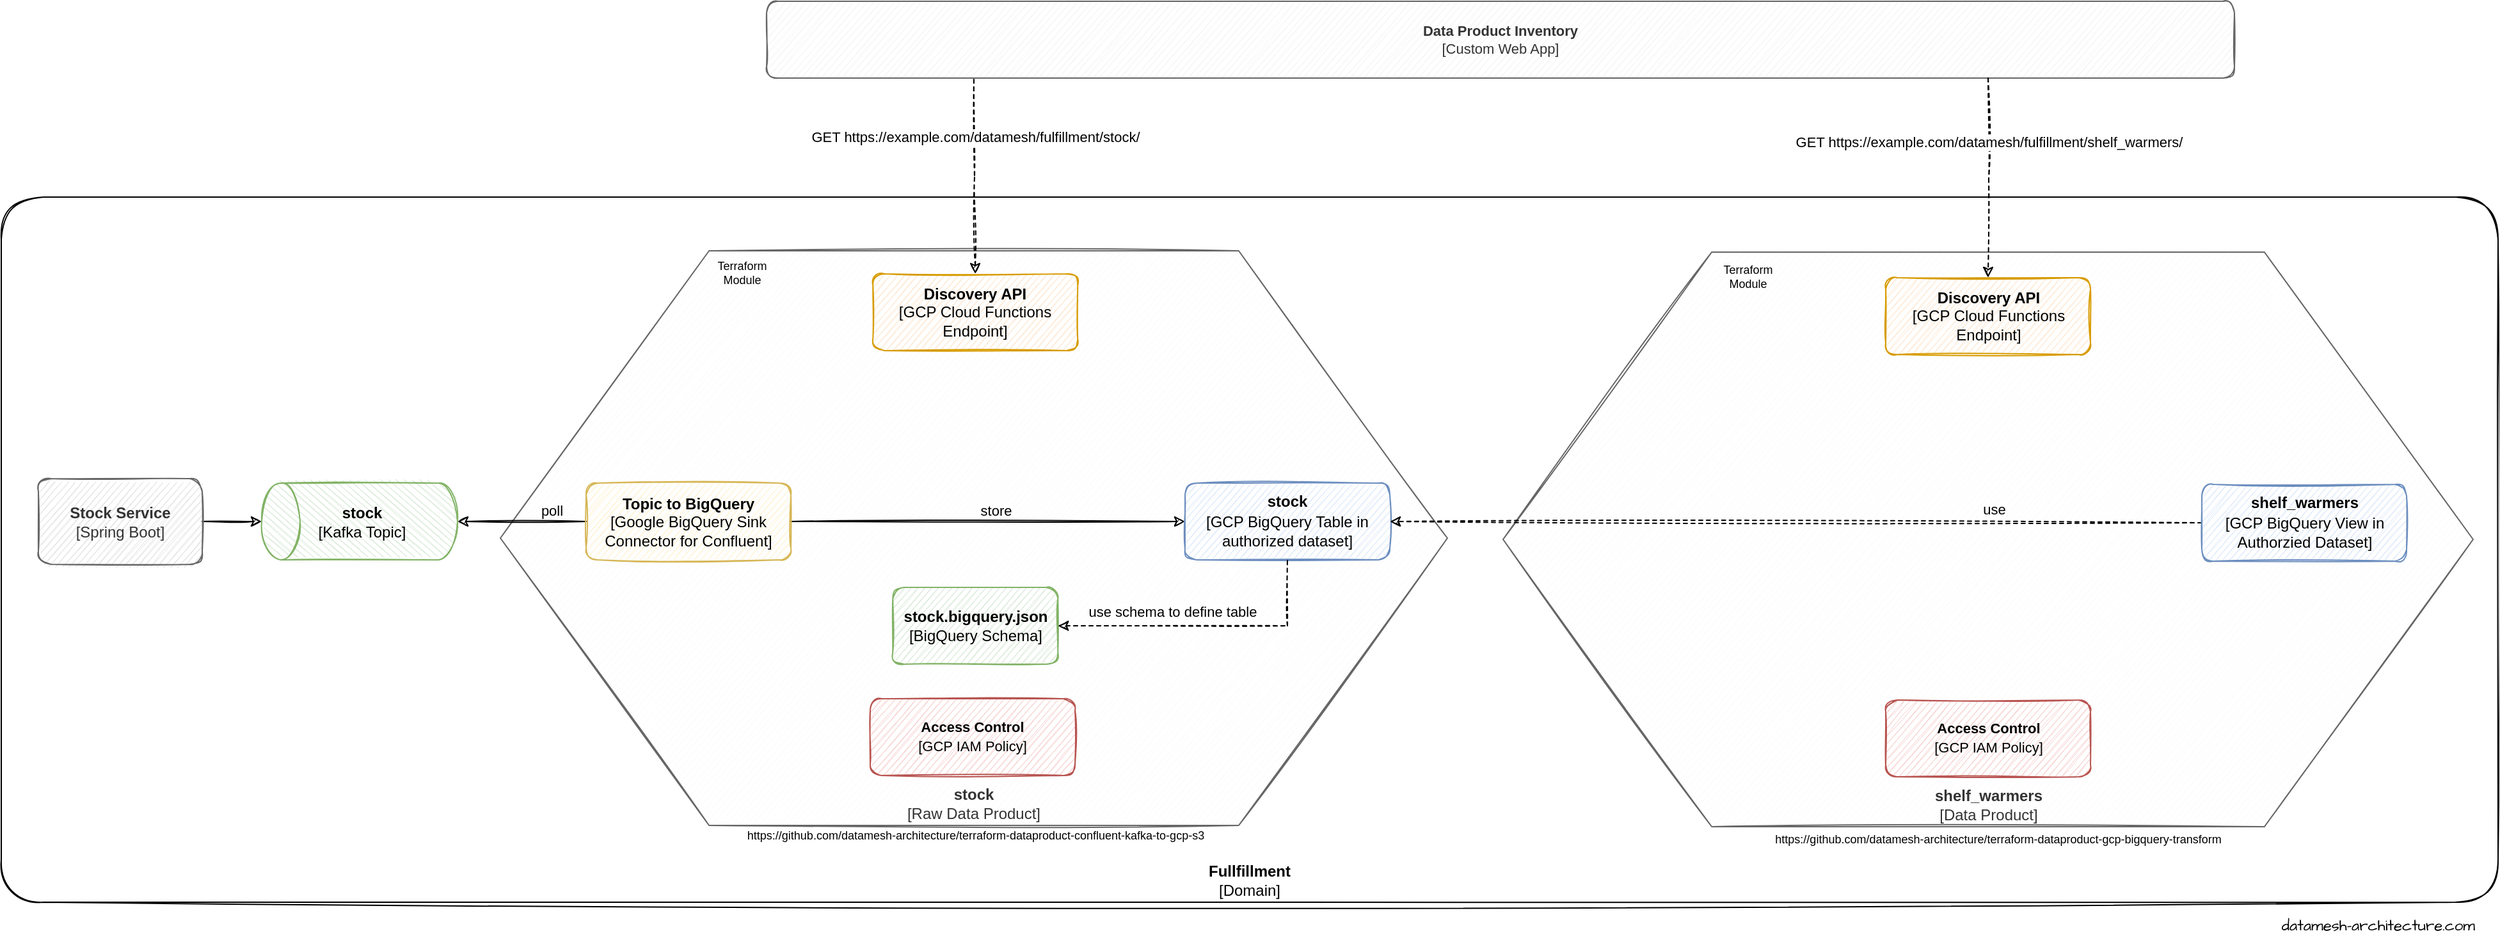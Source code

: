 <mxfile version="21.6.1" type="device">
  <diagram id="DWjpSvbVxY2pOprUcE6g" name="Page-1">
    <mxGraphModel dx="1242" dy="1278" grid="0" gridSize="10" guides="1" tooltips="1" connect="1" arrows="1" fold="1" page="0" pageScale="1" pageWidth="827" pageHeight="1169" math="0" shadow="0">
      <root>
        <mxCell id="0" />
        <mxCell id="1" parent="0" />
        <mxCell id="258" value="&lt;b&gt;Fullfillment&lt;/b&gt;&lt;br&gt;[Domain]" style="rounded=1;whiteSpace=wrap;html=1;verticalAlign=bottom;fontStyle=0;arcSize=6;sketch=1;" parent="1" vertex="1">
          <mxGeometry x="153" y="53" width="1951" height="551" as="geometry" />
        </mxCell>
        <mxCell id="323" value="&lt;b&gt;shelf_warmers&lt;/b&gt;&lt;br&gt;[Data Product]" style="shape=hexagon;perimeter=hexagonPerimeter2;whiteSpace=wrap;html=1;fixedSize=1;rounded=0;glass=0;fontFamily=Helvetica;fontSize=12;size=163.059;verticalAlign=bottom;fillColor=#FCFCFC;fontColor=#333333;strokeColor=#666666;sketch=1;" parent="1" vertex="1">
          <mxGeometry x="1326.5" y="96" width="758" height="449" as="geometry" />
        </mxCell>
        <mxCell id="322" value="&lt;b&gt;stock&lt;/b&gt;&lt;br&gt;[Raw Data Product]" style="shape=hexagon;perimeter=hexagonPerimeter2;whiteSpace=wrap;html=1;fixedSize=1;rounded=0;glass=0;fontFamily=Helvetica;fontSize=12;size=163.059;verticalAlign=bottom;fillColor=#FCFCFC;fontColor=#333333;strokeColor=#666666;sketch=1;" parent="1" vertex="1">
          <mxGeometry x="543" y="95" width="740" height="449" as="geometry" />
        </mxCell>
        <mxCell id="263" style="edgeStyle=orthogonalEdgeStyle;rounded=0;orthogonalLoop=1;jettySize=auto;html=1;entryX=0;entryY=0.5;entryDx=0;entryDy=0;startArrow=classic;startFill=1;endArrow=none;endFill=0;sketch=1;" parent="1" source="260" target="262" edge="1">
          <mxGeometry relative="1" as="geometry" />
        </mxCell>
        <mxCell id="284" value="poll" style="edgeLabel;html=1;align=center;verticalAlign=middle;resizable=0;points=[];fontSize=11;fontFamily=Helvetica;sketch=1;" parent="263" vertex="1" connectable="0">
          <mxGeometry x="0.595" y="3" relative="1" as="geometry">
            <mxPoint x="-7" y="-6" as="offset" />
          </mxGeometry>
        </mxCell>
        <mxCell id="260" value="" style="shape=cylinder3;whiteSpace=wrap;html=1;boundedLbl=1;backgroundOutline=1;size=15;rotation=-90;fillColor=#d5e8d4;strokeColor=#82b366;sketch=1;" parent="1" vertex="1">
          <mxGeometry x="403" y="230" width="60" height="153" as="geometry" />
        </mxCell>
        <mxCell id="261" value="&lt;b&gt;stock&lt;/b&gt;&lt;br&gt;[Kafka Topic]" style="text;html=1;strokeColor=none;fillColor=none;align=center;verticalAlign=middle;whiteSpace=wrap;rounded=0;sketch=1;" parent="1" vertex="1">
          <mxGeometry x="386.25" y="291.5" width="98" height="30" as="geometry" />
        </mxCell>
        <mxCell id="265" style="rounded=0;orthogonalLoop=1;jettySize=auto;html=1;entryX=0;entryY=0.5;entryDx=0;entryDy=0;sketch=1;" parent="1" source="262" target="273" edge="1">
          <mxGeometry relative="1" as="geometry">
            <mxPoint x="834.12" y="306.5" as="targetPoint" />
          </mxGeometry>
        </mxCell>
        <mxCell id="283" value="store" style="edgeLabel;html=1;align=center;verticalAlign=middle;resizable=0;points=[];fontSize=11;fontFamily=Helvetica;sketch=1;" parent="265" vertex="1" connectable="0">
          <mxGeometry x="0.052" y="4" relative="1" as="geometry">
            <mxPoint x="-2" y="-5" as="offset" />
          </mxGeometry>
        </mxCell>
        <mxCell id="262" value="&lt;b&gt;Topic to BigQuery&lt;br&gt;&lt;/b&gt;[Google BigQuery Sink Connector for Confluent]" style="rounded=1;whiteSpace=wrap;html=1;fillColor=#fff2cc;strokeColor=#d6b656;sketch=1;" parent="1" vertex="1">
          <mxGeometry x="610" y="276.5" width="160" height="60" as="geometry" />
        </mxCell>
        <mxCell id="269" style="edgeStyle=orthogonalEdgeStyle;rounded=0;orthogonalLoop=1;jettySize=auto;html=1;sketch=1;" parent="1" source="268" target="260" edge="1">
          <mxGeometry relative="1" as="geometry" />
        </mxCell>
        <mxCell id="268" value="&lt;b style=&quot;font-size: 12px;&quot;&gt;Stock Service&lt;br style=&quot;font-size: 12px;&quot;&gt;&lt;/b&gt;[Spring Boot]" style="rounded=1;whiteSpace=wrap;html=1;verticalAlign=middle;fontSize=12;fillColor=#E0E0E0;fontColor=#333333;strokeColor=#666666;sketch=1;" parent="1" vertex="1">
          <mxGeometry x="182" y="273" width="128" height="67" as="geometry" />
        </mxCell>
        <mxCell id="273" value="&lt;font face=&quot;Helvetica&quot; style=&quot;font-size: 12px;&quot;&gt;&lt;b style=&quot;font-size: 12px;&quot;&gt;stock&lt;br style=&quot;font-size: 12px;&quot;&gt;&lt;/b&gt;[GCP BigQuery Table in authorized dataset]&lt;/font&gt;" style="rounded=1;whiteSpace=wrap;html=1;fontFamily=Courier New;fontSize=12;fillColor=#dae8fc;strokeColor=#6c8ebf;sketch=1;" parent="1" vertex="1">
          <mxGeometry x="1078" y="276.5" width="160" height="60" as="geometry" />
        </mxCell>
        <mxCell id="275" value="&lt;b&gt;Discovery API&lt;br&gt;&lt;/b&gt;[GCP Cloud Functions Endpoint]" style="rounded=1;whiteSpace=wrap;html=1;fillColor=#ffe6cc;strokeColor=#d79b00;sketch=1;" parent="1" vertex="1">
          <mxGeometry x="834.12" y="113" width="160" height="60" as="geometry" />
        </mxCell>
        <mxCell id="277" style="edgeStyle=orthogonalEdgeStyle;rounded=0;orthogonalLoop=1;jettySize=auto;html=1;entryX=0.5;entryY=0;entryDx=0;entryDy=0;fontFamily=Helvetica;fontSize=11;dashed=1;sketch=1;" parent="1" target="275" edge="1">
          <mxGeometry relative="1" as="geometry">
            <mxPoint x="913" y="-39" as="sourcePoint" />
          </mxGeometry>
        </mxCell>
        <mxCell id="278" value="GET https://example.com/datamesh/fulfillment/stock/" style="edgeLabel;html=1;align=center;verticalAlign=middle;resizable=0;points=[];fontSize=11;fontFamily=Helvetica;sketch=1;" parent="277" vertex="1" connectable="0">
          <mxGeometry x="-0.41" relative="1" as="geometry">
            <mxPoint as="offset" />
          </mxGeometry>
        </mxCell>
        <mxCell id="276" value="&lt;b&gt;Data Product Inventory&lt;br&gt;&lt;/b&gt;[Custom Web App]" style="rounded=1;whiteSpace=wrap;html=1;fontFamily=Helvetica;fontSize=11;sketch=1;fillColor=#f5f5f5;fontColor=#333333;strokeColor=#666666;" parent="1" vertex="1">
          <mxGeometry x="751" y="-100" width="1147" height="60" as="geometry" />
        </mxCell>
        <UserObject label="&lt;b&gt;stock.bigquery.json&lt;/b&gt;&lt;br&gt;[BigQuery Schema]" link="https://github.com/datamesh-architecture/terraform-dataproduct-examples/blob/main/shelf_warmers/dataproduct-confluent-kafka-to-gcp-bigquery/schema/stock.bigquery.json" linkTarget="_blank" id="279">
          <mxCell style="rounded=1;whiteSpace=wrap;html=1;fillColor=#d5e8d4;strokeColor=#82b366;sketch=1;" parent="1" vertex="1">
            <mxGeometry x="849.62" y="358" width="129" height="60" as="geometry" />
          </mxCell>
        </UserObject>
        <mxCell id="297" value="&lt;b&gt;Discovery API&lt;br&gt;&lt;/b&gt;[GCP Cloud Functions Endpoint]" style="rounded=1;whiteSpace=wrap;html=1;fillColor=#ffe6cc;strokeColor=#d79b00;sketch=1;" parent="1" vertex="1">
          <mxGeometry x="1625.5" y="116" width="160" height="60" as="geometry" />
        </mxCell>
        <mxCell id="299" style="rounded=0;orthogonalLoop=1;jettySize=auto;html=1;entryX=1;entryY=0.5;entryDx=0;entryDy=0;fontFamily=Helvetica;fontSize=11;startArrow=none;startFill=0;endArrow=classic;endFill=1;dashed=1;exitX=0;exitY=0.5;exitDx=0;exitDy=0;sketch=1;" parent="1" source="301" target="273" edge="1">
          <mxGeometry relative="1" as="geometry">
            <Array as="points" />
            <mxPoint x="1427.5" y="307.5" as="sourcePoint" />
          </mxGeometry>
        </mxCell>
        <mxCell id="300" value="use" style="edgeLabel;html=1;align=center;verticalAlign=middle;resizable=0;points=[];fontSize=11;fontFamily=Helvetica;sketch=1;" parent="299" vertex="1" connectable="0">
          <mxGeometry x="-0.47" y="1" relative="1" as="geometry">
            <mxPoint x="5" y="-11" as="offset" />
          </mxGeometry>
        </mxCell>
        <mxCell id="301" value="&lt;font face=&quot;Helvetica&quot; style=&quot;font-size: 12px;&quot;&gt;&lt;b style=&quot;font-size: 12px;&quot;&gt;shelf_warmers&lt;br style=&quot;font-size: 12px;&quot;&gt;&lt;/b&gt;[GCP BigQuery View in Authorzied Dataset]&lt;/font&gt;" style="rounded=1;whiteSpace=wrap;html=1;fontFamily=Courier New;fontSize=12;fillColor=#dae8fc;strokeColor=#6c8ebf;sketch=1;" parent="1" vertex="1">
          <mxGeometry x="1872.5" y="277.5" width="160" height="60" as="geometry" />
        </mxCell>
        <mxCell id="307" style="edgeStyle=orthogonalEdgeStyle;rounded=0;orthogonalLoop=1;jettySize=auto;html=1;entryX=0.5;entryY=0;entryDx=0;entryDy=0;fontFamily=Helvetica;fontSize=11;dashed=1;sketch=1;" parent="1" target="297" edge="1">
          <mxGeometry relative="1" as="geometry">
            <mxPoint x="1705.5" y="-40" as="sourcePoint" />
            <mxPoint x="744.0" y="160" as="targetPoint" />
          </mxGeometry>
        </mxCell>
        <mxCell id="308" value="GET https://example.com/datamesh/fulfillment/shelf_warmers/" style="edgeLabel;html=1;align=center;verticalAlign=middle;resizable=0;points=[];fontSize=11;fontFamily=Helvetica;sketch=1;" parent="307" vertex="1" connectable="0">
          <mxGeometry x="-0.41" relative="1" as="geometry">
            <mxPoint y="4" as="offset" />
          </mxGeometry>
        </mxCell>
        <mxCell id="309" value="&lt;font face=&quot;Helvetica&quot;&gt;&lt;b&gt;Access Control&lt;br&gt;&lt;/b&gt;[GCP IAM Policy]&lt;/font&gt;" style="rounded=1;whiteSpace=wrap;html=1;fontFamily=Courier New;fontSize=11;fillColor=#f8cecc;strokeColor=#b85450;sketch=1;" parent="1" vertex="1">
          <mxGeometry x="832" y="445" width="160" height="60" as="geometry" />
        </mxCell>
        <mxCell id="312" value="&lt;font face=&quot;Helvetica&quot;&gt;&lt;b&gt;Access Control&lt;br&gt;&lt;/b&gt;[GCP IAM Policy]&lt;/font&gt;" style="rounded=1;whiteSpace=wrap;html=1;fontFamily=Courier New;fontSize=11;fillColor=#f8cecc;strokeColor=#b85450;sketch=1;" parent="1" vertex="1">
          <mxGeometry x="1625.5" y="446" width="160" height="60" as="geometry" />
        </mxCell>
        <mxCell id="326" value="https://github.com/datamesh-architecture/terraform-dataproduct-confluent-kafka-to-gcp-s3" style="text;html=1;strokeColor=none;fillColor=none;align=center;verticalAlign=middle;whiteSpace=wrap;rounded=0;glass=0;fontFamily=Helvetica;fontSize=9;sketch=1;" parent="1" vertex="1">
          <mxGeometry x="704.62" y="537" width="419" height="30" as="geometry" />
        </mxCell>
        <mxCell id="327" value="https://github.com/datamesh-architecture/terraform-dataproduct-gcp-bigquery-transform" style="text;html=1;strokeColor=none;fillColor=none;align=center;verticalAlign=middle;whiteSpace=wrap;rounded=0;glass=0;fontFamily=Helvetica;fontSize=9;sketch=1;" parent="1" vertex="1">
          <mxGeometry x="1504" y="540" width="419" height="30" as="geometry" />
        </mxCell>
        <mxCell id="328" value="Terraform Module" style="text;html=1;strokeColor=none;fillColor=none;align=center;verticalAlign=middle;whiteSpace=wrap;rounded=0;glass=0;fontFamily=Helvetica;fontSize=9;sketch=1;" parent="1" vertex="1">
          <mxGeometry x="702" y="97" width="60" height="30" as="geometry" />
        </mxCell>
        <mxCell id="329" value="Terraform Module" style="text;html=1;strokeColor=none;fillColor=none;align=center;verticalAlign=middle;whiteSpace=wrap;rounded=0;glass=0;fontFamily=Helvetica;fontSize=9;sketch=1;" parent="1" vertex="1">
          <mxGeometry x="1487.5" y="100" width="60" height="30" as="geometry" />
        </mxCell>
        <mxCell id="332" value="" style="edgeStyle=orthogonalEdgeStyle;rounded=0;orthogonalLoop=1;jettySize=auto;html=1;fontFamily=Helvetica;fontSize=11;dashed=1;startArrow=classic;startFill=1;endArrow=none;endFill=0;entryX=0.5;entryY=1;entryDx=0;entryDy=0;sketch=1;" parent="1" source="279" target="273" edge="1">
          <mxGeometry relative="1" as="geometry">
            <mxPoint x="499.75" y="401" as="sourcePoint" />
            <mxPoint x="1280.471" y="336.5" as="targetPoint" />
          </mxGeometry>
        </mxCell>
        <mxCell id="333" value="use schema to define table" style="edgeLabel;html=1;align=center;verticalAlign=middle;resizable=0;points=[];fontSize=11;fontFamily=Helvetica;sketch=1;" parent="332" vertex="1" connectable="0">
          <mxGeometry x="-0.244" relative="1" as="geometry">
            <mxPoint x="2" y="-11" as="offset" />
          </mxGeometry>
        </mxCell>
        <mxCell id="364" style="edgeStyle=none;rounded=0;orthogonalLoop=1;jettySize=auto;html=1;entryX=1;entryY=0.75;entryDx=0;entryDy=0;dashed=1;strokeWidth=2;fontFamily=Helvetica;fontSize=12;startArrow=classic;startFill=1;endArrow=classic;endFill=1;sketch=1;" parent="1" source="273" target="273" edge="1">
          <mxGeometry relative="1" as="geometry" />
        </mxCell>
        <mxCell id="367" value="datamesh-architecture.com" style="text;html=1;strokeColor=none;fillColor=none;align=right;verticalAlign=middle;whiteSpace=wrap;rounded=0;sketch=1;fillStyle=hachure;fontFamily=Architects Daughter;fontSource=https%3A%2F%2Ffonts.googleapis.com%2Fcss%3Ffamily%3DArchitects%2BDaughter;fontSize=12;fontColor=#000000;" parent="1" vertex="1">
          <mxGeometry x="1817.5" y="608" width="270" height="30" as="geometry" />
        </mxCell>
      </root>
    </mxGraphModel>
  </diagram>
</mxfile>
